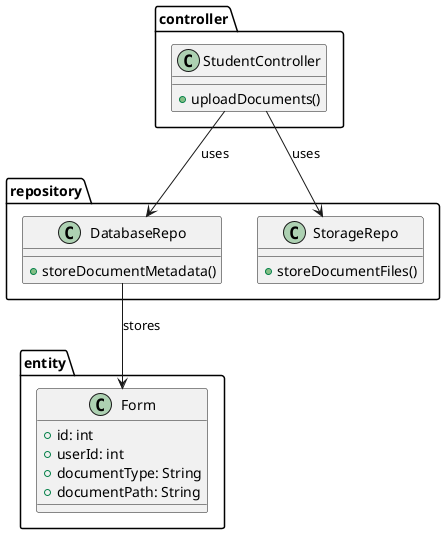 @startuml
package controller {
    class StudentController {
        +uploadDocuments()
    }
}

package repository {
    class DatabaseRepo {
        +storeDocumentMetadata()
    }

    class StorageRepo {
        +storeDocumentFiles()
    }
}

package entity {
    class Form {
        +id: int
        +userId: int
        +documentType: String
        +documentPath: String
    }
}

StudentController --> DatabaseRepo : uses
StudentController --> StorageRepo : uses
DatabaseRepo --> Form : stores
@enduml